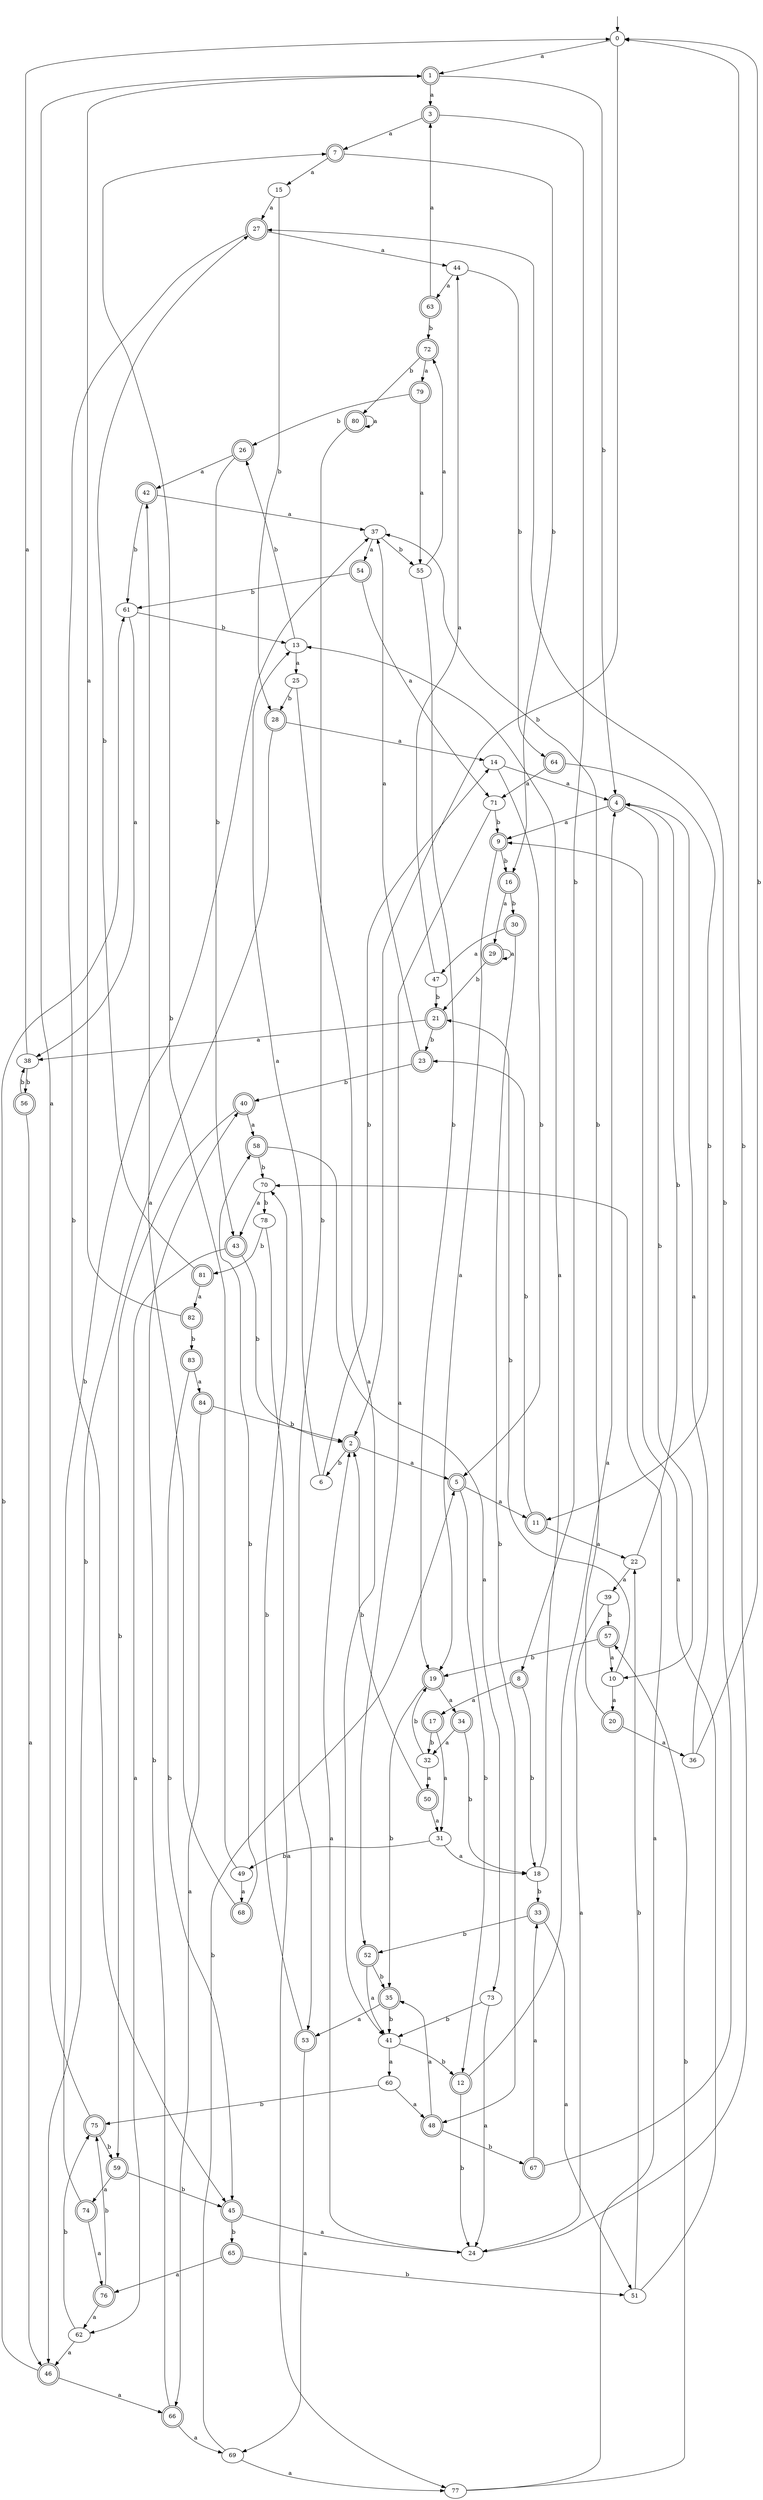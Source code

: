 digraph RandomDFA {
  __start0 [label="", shape=none];
  __start0 -> 0 [label=""];
  0 [shape=circle]
  0 -> 1 [label="a"]
  0 -> 2 [label="b"]
  1 [shape=doublecircle]
  1 -> 3 [label="a"]
  1 -> 4 [label="b"]
  2 [shape=doublecircle]
  2 -> 5 [label="a"]
  2 -> 6 [label="b"]
  3 [shape=doublecircle]
  3 -> 7 [label="a"]
  3 -> 8 [label="b"]
  4 [shape=doublecircle]
  4 -> 9 [label="a"]
  4 -> 10 [label="b"]
  5 [shape=doublecircle]
  5 -> 11 [label="a"]
  5 -> 12 [label="b"]
  6
  6 -> 13 [label="a"]
  6 -> 14 [label="b"]
  7 [shape=doublecircle]
  7 -> 15 [label="a"]
  7 -> 16 [label="b"]
  8 [shape=doublecircle]
  8 -> 17 [label="a"]
  8 -> 18 [label="b"]
  9 [shape=doublecircle]
  9 -> 19 [label="a"]
  9 -> 16 [label="b"]
  10
  10 -> 20 [label="a"]
  10 -> 21 [label="b"]
  11 [shape=doublecircle]
  11 -> 22 [label="a"]
  11 -> 23 [label="b"]
  12 [shape=doublecircle]
  12 -> 4 [label="a"]
  12 -> 24 [label="b"]
  13
  13 -> 25 [label="a"]
  13 -> 26 [label="b"]
  14
  14 -> 4 [label="a"]
  14 -> 5 [label="b"]
  15
  15 -> 27 [label="a"]
  15 -> 28 [label="b"]
  16 [shape=doublecircle]
  16 -> 29 [label="a"]
  16 -> 30 [label="b"]
  17 [shape=doublecircle]
  17 -> 31 [label="a"]
  17 -> 32 [label="b"]
  18
  18 -> 13 [label="a"]
  18 -> 33 [label="b"]
  19 [shape=doublecircle]
  19 -> 34 [label="a"]
  19 -> 35 [label="b"]
  20 [shape=doublecircle]
  20 -> 36 [label="a"]
  20 -> 37 [label="b"]
  21 [shape=doublecircle]
  21 -> 38 [label="a"]
  21 -> 23 [label="b"]
  22
  22 -> 39 [label="a"]
  22 -> 4 [label="b"]
  23 [shape=doublecircle]
  23 -> 37 [label="a"]
  23 -> 40 [label="b"]
  24
  24 -> 2 [label="a"]
  24 -> 0 [label="b"]
  25
  25 -> 41 [label="a"]
  25 -> 28 [label="b"]
  26 [shape=doublecircle]
  26 -> 42 [label="a"]
  26 -> 43 [label="b"]
  27 [shape=doublecircle]
  27 -> 44 [label="a"]
  27 -> 45 [label="b"]
  28 [shape=doublecircle]
  28 -> 14 [label="a"]
  28 -> 46 [label="b"]
  29 [shape=doublecircle]
  29 -> 29 [label="a"]
  29 -> 21 [label="b"]
  30 [shape=doublecircle]
  30 -> 47 [label="a"]
  30 -> 48 [label="b"]
  31
  31 -> 18 [label="a"]
  31 -> 49 [label="b"]
  32
  32 -> 50 [label="a"]
  32 -> 19 [label="b"]
  33 [shape=doublecircle]
  33 -> 51 [label="a"]
  33 -> 52 [label="b"]
  34 [shape=doublecircle]
  34 -> 32 [label="a"]
  34 -> 18 [label="b"]
  35 [shape=doublecircle]
  35 -> 53 [label="a"]
  35 -> 41 [label="b"]
  36
  36 -> 4 [label="a"]
  36 -> 0 [label="b"]
  37
  37 -> 54 [label="a"]
  37 -> 55 [label="b"]
  38
  38 -> 0 [label="a"]
  38 -> 56 [label="b"]
  39
  39 -> 24 [label="a"]
  39 -> 57 [label="b"]
  40 [shape=doublecircle]
  40 -> 58 [label="a"]
  40 -> 59 [label="b"]
  41
  41 -> 60 [label="a"]
  41 -> 12 [label="b"]
  42 [shape=doublecircle]
  42 -> 37 [label="a"]
  42 -> 61 [label="b"]
  43 [shape=doublecircle]
  43 -> 62 [label="a"]
  43 -> 2 [label="b"]
  44
  44 -> 63 [label="a"]
  44 -> 64 [label="b"]
  45 [shape=doublecircle]
  45 -> 24 [label="a"]
  45 -> 65 [label="b"]
  46 [shape=doublecircle]
  46 -> 66 [label="a"]
  46 -> 61 [label="b"]
  47
  47 -> 44 [label="a"]
  47 -> 21 [label="b"]
  48 [shape=doublecircle]
  48 -> 35 [label="a"]
  48 -> 67 [label="b"]
  49
  49 -> 68 [label="a"]
  49 -> 7 [label="b"]
  50 [shape=doublecircle]
  50 -> 31 [label="a"]
  50 -> 2 [label="b"]
  51
  51 -> 9 [label="a"]
  51 -> 22 [label="b"]
  52 [shape=doublecircle]
  52 -> 41 [label="a"]
  52 -> 35 [label="b"]
  53 [shape=doublecircle]
  53 -> 69 [label="a"]
  53 -> 70 [label="b"]
  54 [shape=doublecircle]
  54 -> 71 [label="a"]
  54 -> 61 [label="b"]
  55
  55 -> 72 [label="a"]
  55 -> 19 [label="b"]
  56 [shape=doublecircle]
  56 -> 46 [label="a"]
  56 -> 38 [label="b"]
  57 [shape=doublecircle]
  57 -> 10 [label="a"]
  57 -> 19 [label="b"]
  58 [shape=doublecircle]
  58 -> 73 [label="a"]
  58 -> 70 [label="b"]
  59 [shape=doublecircle]
  59 -> 74 [label="a"]
  59 -> 45 [label="b"]
  60
  60 -> 48 [label="a"]
  60 -> 75 [label="b"]
  61
  61 -> 38 [label="a"]
  61 -> 13 [label="b"]
  62
  62 -> 46 [label="a"]
  62 -> 75 [label="b"]
  63 [shape=doublecircle]
  63 -> 3 [label="a"]
  63 -> 72 [label="b"]
  64 [shape=doublecircle]
  64 -> 71 [label="a"]
  64 -> 11 [label="b"]
  65 [shape=doublecircle]
  65 -> 76 [label="a"]
  65 -> 51 [label="b"]
  66 [shape=doublecircle]
  66 -> 69 [label="a"]
  66 -> 40 [label="b"]
  67 [shape=doublecircle]
  67 -> 33 [label="a"]
  67 -> 27 [label="b"]
  68 [shape=doublecircle]
  68 -> 42 [label="a"]
  68 -> 58 [label="b"]
  69
  69 -> 77 [label="a"]
  69 -> 5 [label="b"]
  70
  70 -> 43 [label="a"]
  70 -> 78 [label="b"]
  71
  71 -> 52 [label="a"]
  71 -> 9 [label="b"]
  72 [shape=doublecircle]
  72 -> 79 [label="a"]
  72 -> 80 [label="b"]
  73
  73 -> 24 [label="a"]
  73 -> 41 [label="b"]
  74 [shape=doublecircle]
  74 -> 76 [label="a"]
  74 -> 37 [label="b"]
  75 [shape=doublecircle]
  75 -> 1 [label="a"]
  75 -> 59 [label="b"]
  76 [shape=doublecircle]
  76 -> 62 [label="a"]
  76 -> 75 [label="b"]
  77
  77 -> 70 [label="a"]
  77 -> 57 [label="b"]
  78
  78 -> 77 [label="a"]
  78 -> 81 [label="b"]
  79 [shape=doublecircle]
  79 -> 55 [label="a"]
  79 -> 26 [label="b"]
  80 [shape=doublecircle]
  80 -> 80 [label="a"]
  80 -> 53 [label="b"]
  81 [shape=doublecircle]
  81 -> 82 [label="a"]
  81 -> 27 [label="b"]
  82 [shape=doublecircle]
  82 -> 1 [label="a"]
  82 -> 83 [label="b"]
  83 [shape=doublecircle]
  83 -> 84 [label="a"]
  83 -> 45 [label="b"]
  84 [shape=doublecircle]
  84 -> 66 [label="a"]
  84 -> 2 [label="b"]
}
